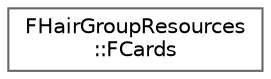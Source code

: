 digraph "Graphical Class Hierarchy"
{
 // INTERACTIVE_SVG=YES
 // LATEX_PDF_SIZE
  bgcolor="transparent";
  edge [fontname=Helvetica,fontsize=10,labelfontname=Helvetica,labelfontsize=10];
  node [fontname=Helvetica,fontsize=10,shape=box,height=0.2,width=0.4];
  rankdir="LR";
  Node0 [id="Node000000",label="FHairGroupResources\l::FCards",height=0.2,width=0.4,color="grey40", fillcolor="white", style="filled",URL="$d3/d8e/structFHairGroupResources_1_1FCards.html",tooltip=" "];
}
